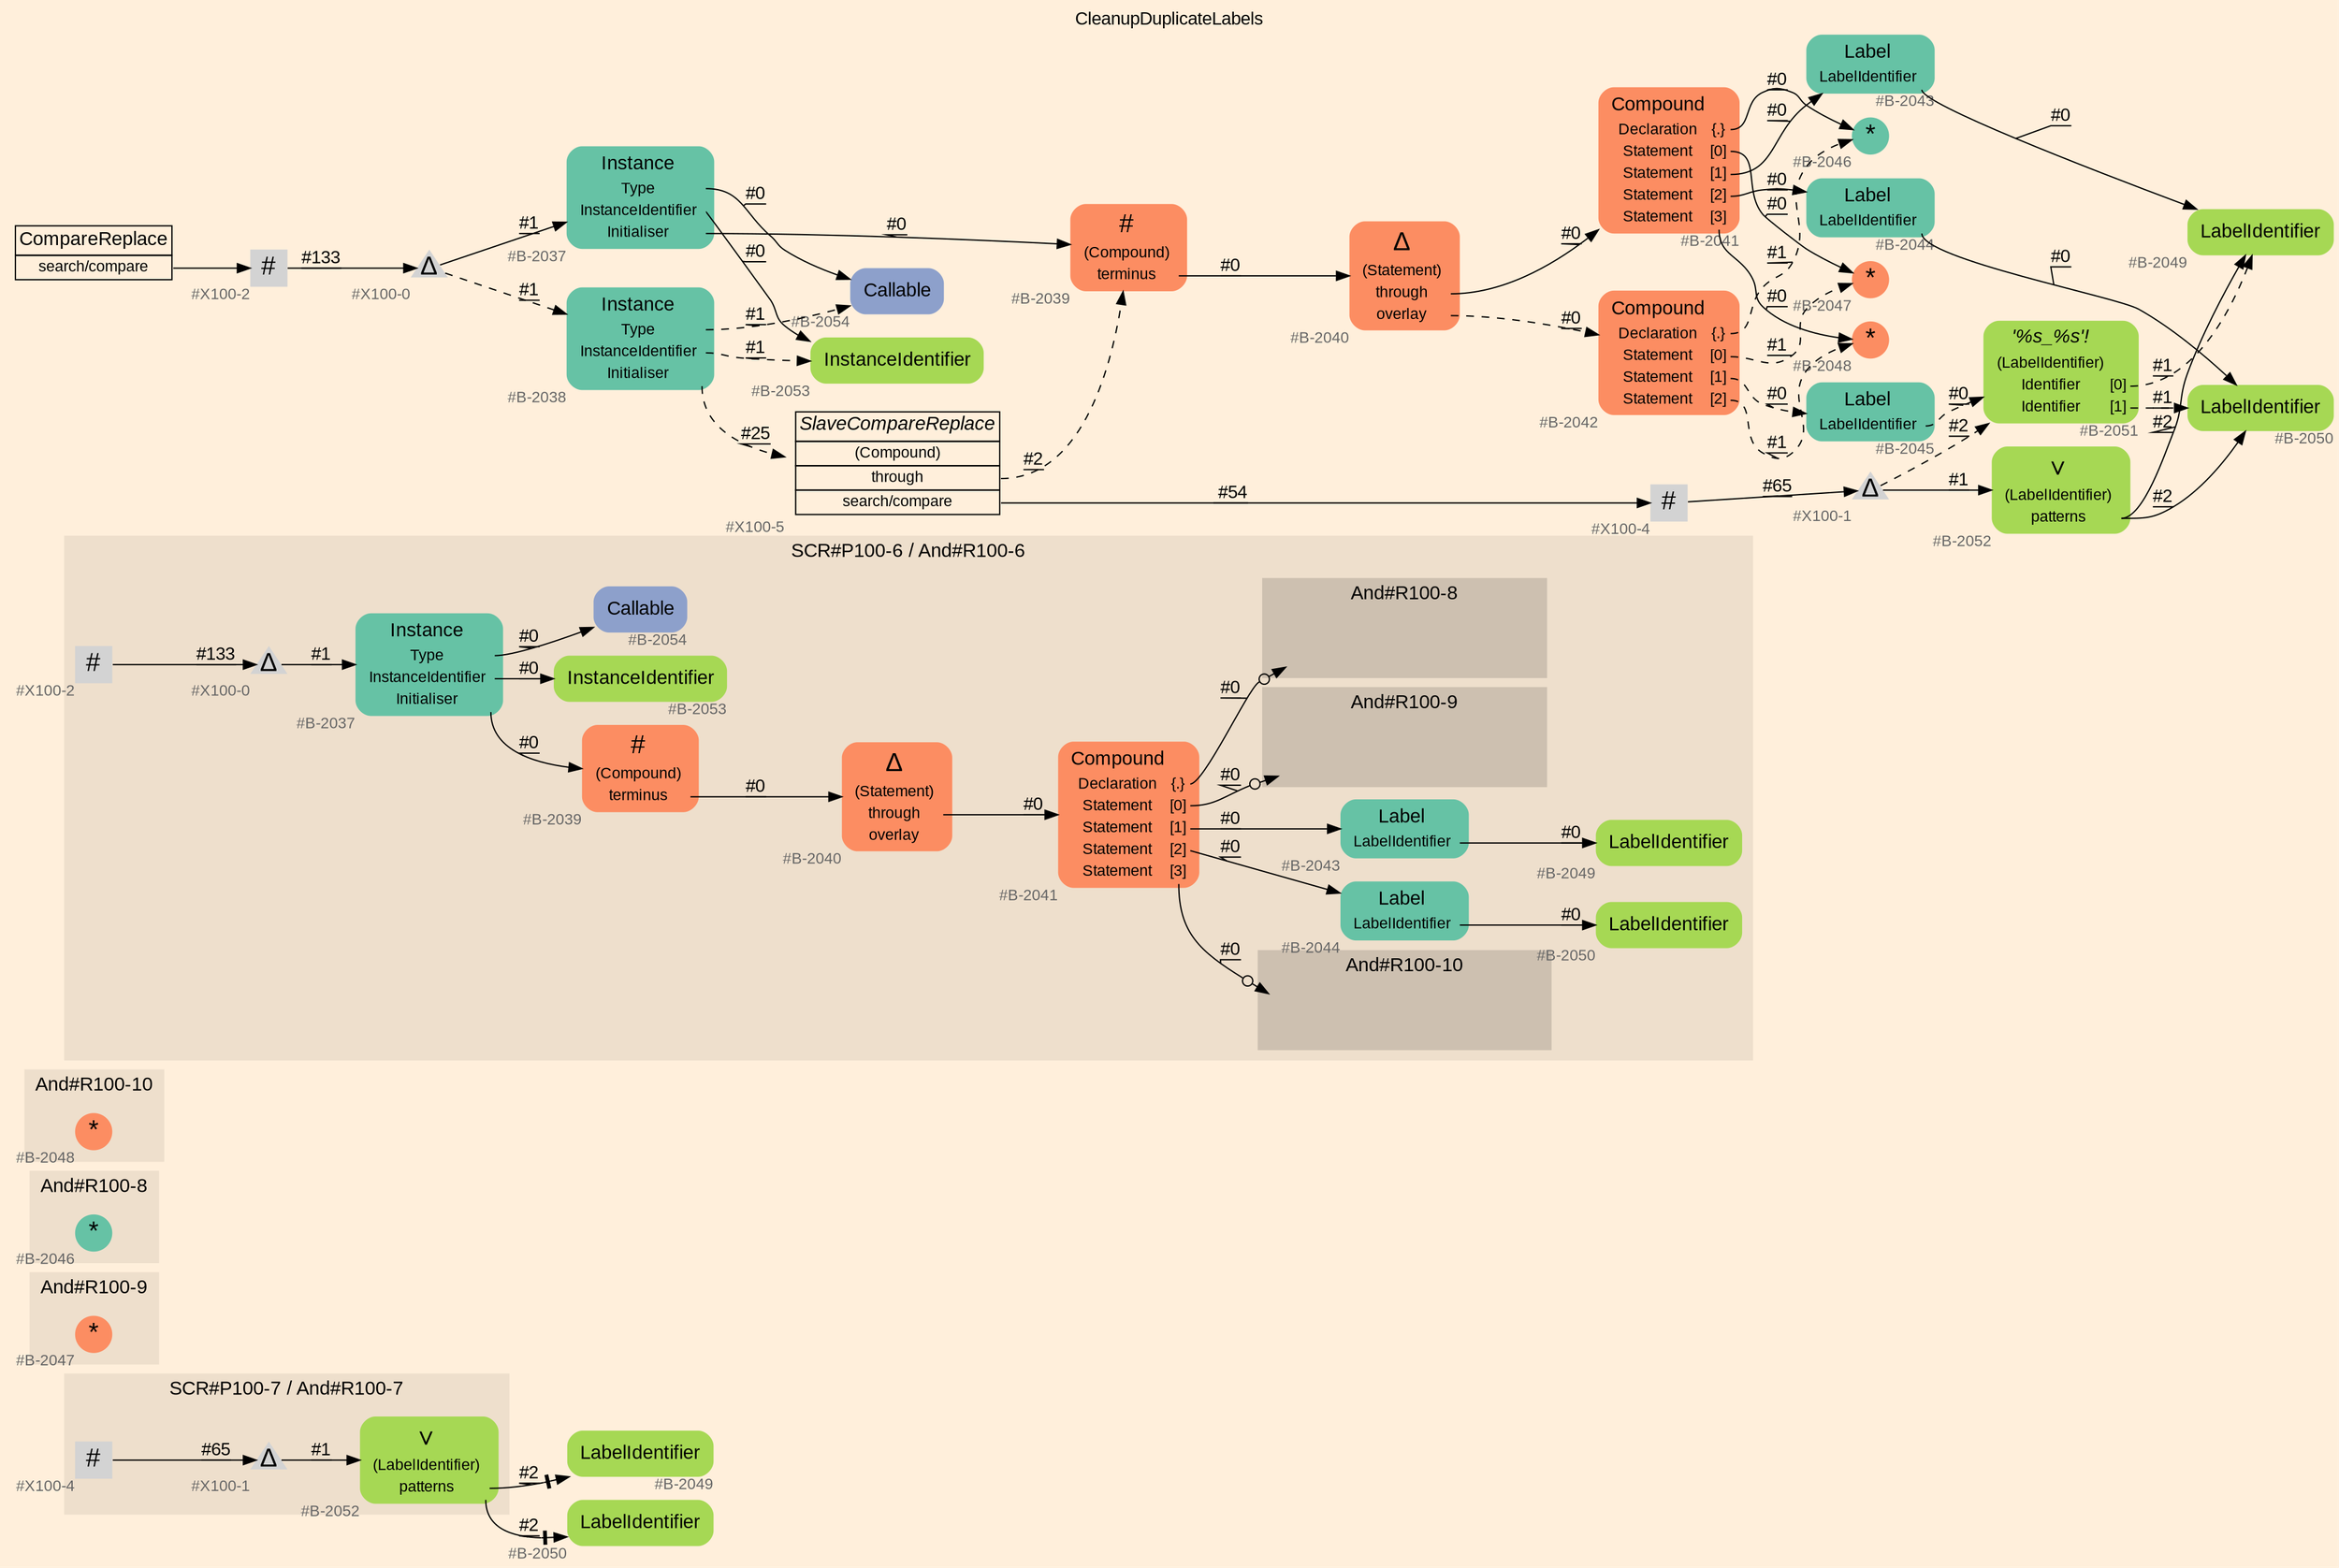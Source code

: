 digraph "CleanupDuplicateLabels" {
label = "CleanupDuplicateLabels"
labelloc = t
graph [
    rankdir = "LR"
    ranksep = 0.3
    bgcolor = antiquewhite1
    color = black
    fontcolor = black
    fontname = "Arial"
];
node [
    fontname = "Arial"
];
edge [
    fontname = "Arial"
];

// -------------------- figure And#R100-7 --------------------
// -------- region And#R100-7 ----------
subgraph "clusterAnd#R100-7" {
    label = "SCR#P100-7 / And#R100-7"
    style = "filled"
    color = antiquewhite2
    fontsize = "15"
    // -------- block And#R100-7/#X100-4 ----------
    "And#R100-7/#X100-4" [
        xlabel = "#X100-4"
        fontsize = "12"
        fontcolor = grey40
        shape = "square"
        label = <<FONT COLOR="black" POINT-SIZE="20">#</FONT>>
        style = "filled"
        penwidth = 0.0
        fixedsize = true
        width = 0.4
        height = 0.4
    ];
    
    // -------- block And#R100-7/#X100-1 ----------
    "And#R100-7/#X100-1" [
        xlabel = "#X100-1"
        fontsize = "12"
        fontcolor = grey40
        shape = "triangle"
        label = <<FONT COLOR="black" POINT-SIZE="20">Δ</FONT>>
        style = "filled"
        penwidth = 0.0
        fixedsize = true
        width = 0.4
        height = 0.4
    ];
    
    // -------- block And#R100-7/#B-2052 ----------
    "And#R100-7/#B-2052" [
        fillcolor = "/set28/5"
        xlabel = "#B-2052"
        fontsize = "12"
        fontcolor = grey40
        shape = "plaintext"
        label = <<TABLE BORDER="0" CELLBORDER="0" CELLSPACING="0">
         <TR><TD><FONT COLOR="black" POINT-SIZE="20">∨</FONT></TD></TR>
         <TR><TD><FONT COLOR="black" POINT-SIZE="12">(LabelIdentifier)</FONT></TD><TD PORT="port0"></TD></TR>
         <TR><TD><FONT COLOR="black" POINT-SIZE="12">patterns</FONT></TD><TD PORT="port1"></TD></TR>
        </TABLE>>
        style = "rounded,filled"
    ];
    
}

// -------- block And#R100-7/#B-2049 ----------
"And#R100-7/#B-2049" [
    fillcolor = "/set28/5"
    xlabel = "#B-2049"
    fontsize = "12"
    fontcolor = grey40
    shape = "plaintext"
    label = <<TABLE BORDER="0" CELLBORDER="0" CELLSPACING="0">
     <TR><TD><FONT COLOR="black" POINT-SIZE="15">LabelIdentifier</FONT></TD></TR>
    </TABLE>>
    style = "rounded,filled"
];

// -------- block And#R100-7/#B-2050 ----------
"And#R100-7/#B-2050" [
    fillcolor = "/set28/5"
    xlabel = "#B-2050"
    fontsize = "12"
    fontcolor = grey40
    shape = "plaintext"
    label = <<TABLE BORDER="0" CELLBORDER="0" CELLSPACING="0">
     <TR><TD><FONT COLOR="black" POINT-SIZE="15">LabelIdentifier</FONT></TD></TR>
    </TABLE>>
    style = "rounded,filled"
];

"And#R100-7/#X100-4" -> "And#R100-7/#X100-1" [
    label = "#65"
    decorate = true
    color = black
    fontcolor = black
];

"And#R100-7/#X100-1" -> "And#R100-7/#B-2052" [
    label = "#1"
    decorate = true
    color = black
    fontcolor = black
];

"And#R100-7/#B-2052":port1 -> "And#R100-7/#B-2049" [
    arrowhead="normalnonetee"
    label = "#2"
    decorate = true
    color = black
    fontcolor = black
];

"And#R100-7/#B-2052":port1 -> "And#R100-7/#B-2050" [
    arrowhead="normalnonetee"
    label = "#2"
    decorate = true
    color = black
    fontcolor = black
];


// -------------------- figure And#R100-9 --------------------
// -------- region And#R100-9 ----------
subgraph "clusterAnd#R100-9" {
    label = "And#R100-9"
    style = "filled"
    color = antiquewhite2
    fontsize = "15"
    // -------- block And#R100-9/#B-2047 ----------
    "And#R100-9/#B-2047" [
        fillcolor = "/set28/2"
        xlabel = "#B-2047"
        fontsize = "12"
        fontcolor = grey40
        shape = "circle"
        label = <<FONT COLOR="black" POINT-SIZE="20">*</FONT>>
        style = "filled"
        penwidth = 0.0
        fixedsize = true
        width = 0.4
        height = 0.4
    ];
    
}


// -------------------- figure And#R100-8 --------------------
// -------- region And#R100-8 ----------
subgraph "clusterAnd#R100-8" {
    label = "And#R100-8"
    style = "filled"
    color = antiquewhite2
    fontsize = "15"
    // -------- block And#R100-8/#B-2046 ----------
    "And#R100-8/#B-2046" [
        fillcolor = "/set28/1"
        xlabel = "#B-2046"
        fontsize = "12"
        fontcolor = grey40
        shape = "circle"
        label = <<FONT COLOR="black" POINT-SIZE="20">*</FONT>>
        style = "filled"
        penwidth = 0.0
        fixedsize = true
        width = 0.4
        height = 0.4
    ];
    
}


// -------------------- figure And#R100-10 --------------------
// -------- region And#R100-10 ----------
subgraph "clusterAnd#R100-10" {
    label = "And#R100-10"
    style = "filled"
    color = antiquewhite2
    fontsize = "15"
    // -------- block And#R100-10/#B-2048 ----------
    "And#R100-10/#B-2048" [
        fillcolor = "/set28/2"
        xlabel = "#B-2048"
        fontsize = "12"
        fontcolor = grey40
        shape = "circle"
        label = <<FONT COLOR="black" POINT-SIZE="20">*</FONT>>
        style = "filled"
        penwidth = 0.0
        fixedsize = true
        width = 0.4
        height = 0.4
    ];
    
}


// -------------------- figure And#R100-6 --------------------
// -------- region And#R100-6 ----------
subgraph "clusterAnd#R100-6" {
    label = "SCR#P100-6 / And#R100-6"
    style = "filled"
    color = antiquewhite2
    fontsize = "15"
    // -------- block And#R100-6/#B-2037 ----------
    "And#R100-6/#B-2037" [
        fillcolor = "/set28/1"
        xlabel = "#B-2037"
        fontsize = "12"
        fontcolor = grey40
        shape = "plaintext"
        label = <<TABLE BORDER="0" CELLBORDER="0" CELLSPACING="0">
         <TR><TD><FONT COLOR="black" POINT-SIZE="15">Instance</FONT></TD></TR>
         <TR><TD><FONT COLOR="black" POINT-SIZE="12">Type</FONT></TD><TD PORT="port0"></TD></TR>
         <TR><TD><FONT COLOR="black" POINT-SIZE="12">InstanceIdentifier</FONT></TD><TD PORT="port1"></TD></TR>
         <TR><TD><FONT COLOR="black" POINT-SIZE="12">Initialiser</FONT></TD><TD PORT="port2"></TD></TR>
        </TABLE>>
        style = "rounded,filled"
    ];
    
    // -------- block And#R100-6/#B-2039 ----------
    "And#R100-6/#B-2039" [
        fillcolor = "/set28/2"
        xlabel = "#B-2039"
        fontsize = "12"
        fontcolor = grey40
        shape = "plaintext"
        label = <<TABLE BORDER="0" CELLBORDER="0" CELLSPACING="0">
         <TR><TD><FONT COLOR="black" POINT-SIZE="20">#</FONT></TD></TR>
         <TR><TD><FONT COLOR="black" POINT-SIZE="12">(Compound)</FONT></TD><TD PORT="port0"></TD></TR>
         <TR><TD><FONT COLOR="black" POINT-SIZE="12">terminus</FONT></TD><TD PORT="port1"></TD></TR>
        </TABLE>>
        style = "rounded,filled"
    ];
    
    // -------- block And#R100-6/#B-2049 ----------
    "And#R100-6/#B-2049" [
        fillcolor = "/set28/5"
        xlabel = "#B-2049"
        fontsize = "12"
        fontcolor = grey40
        shape = "plaintext"
        label = <<TABLE BORDER="0" CELLBORDER="0" CELLSPACING="0">
         <TR><TD><FONT COLOR="black" POINT-SIZE="15">LabelIdentifier</FONT></TD></TR>
        </TABLE>>
        style = "rounded,filled"
    ];
    
    // -------- block And#R100-6/#B-2050 ----------
    "And#R100-6/#B-2050" [
        fillcolor = "/set28/5"
        xlabel = "#B-2050"
        fontsize = "12"
        fontcolor = grey40
        shape = "plaintext"
        label = <<TABLE BORDER="0" CELLBORDER="0" CELLSPACING="0">
         <TR><TD><FONT COLOR="black" POINT-SIZE="15">LabelIdentifier</FONT></TD></TR>
        </TABLE>>
        style = "rounded,filled"
    ];
    
    // -------- block And#R100-6/#X100-0 ----------
    "And#R100-6/#X100-0" [
        xlabel = "#X100-0"
        fontsize = "12"
        fontcolor = grey40
        shape = "triangle"
        label = <<FONT COLOR="black" POINT-SIZE="20">Δ</FONT>>
        style = "filled"
        penwidth = 0.0
        fixedsize = true
        width = 0.4
        height = 0.4
    ];
    
    // -------- block And#R100-6/#B-2040 ----------
    "And#R100-6/#B-2040" [
        fillcolor = "/set28/2"
        xlabel = "#B-2040"
        fontsize = "12"
        fontcolor = grey40
        shape = "plaintext"
        label = <<TABLE BORDER="0" CELLBORDER="0" CELLSPACING="0">
         <TR><TD><FONT COLOR="black" POINT-SIZE="20">Δ</FONT></TD></TR>
         <TR><TD><FONT COLOR="black" POINT-SIZE="12">(Statement)</FONT></TD><TD PORT="port0"></TD></TR>
         <TR><TD><FONT COLOR="black" POINT-SIZE="12">through</FONT></TD><TD PORT="port1"></TD></TR>
         <TR><TD><FONT COLOR="black" POINT-SIZE="12">overlay</FONT></TD><TD PORT="port2"></TD></TR>
        </TABLE>>
        style = "rounded,filled"
    ];
    
    // -------- block And#R100-6/#B-2054 ----------
    "And#R100-6/#B-2054" [
        fillcolor = "/set28/3"
        xlabel = "#B-2054"
        fontsize = "12"
        fontcolor = grey40
        shape = "plaintext"
        label = <<TABLE BORDER="0" CELLBORDER="0" CELLSPACING="0">
         <TR><TD><FONT COLOR="black" POINT-SIZE="15">Callable</FONT></TD></TR>
        </TABLE>>
        style = "rounded,filled"
    ];
    
    // -------- block And#R100-6/#B-2041 ----------
    "And#R100-6/#B-2041" [
        fillcolor = "/set28/2"
        xlabel = "#B-2041"
        fontsize = "12"
        fontcolor = grey40
        shape = "plaintext"
        label = <<TABLE BORDER="0" CELLBORDER="0" CELLSPACING="0">
         <TR><TD><FONT COLOR="black" POINT-SIZE="15">Compound</FONT></TD></TR>
         <TR><TD><FONT COLOR="black" POINT-SIZE="12">Declaration</FONT></TD><TD PORT="port0"><FONT COLOR="black" POINT-SIZE="12">{.}</FONT></TD></TR>
         <TR><TD><FONT COLOR="black" POINT-SIZE="12">Statement</FONT></TD><TD PORT="port1"><FONT COLOR="black" POINT-SIZE="12">[0]</FONT></TD></TR>
         <TR><TD><FONT COLOR="black" POINT-SIZE="12">Statement</FONT></TD><TD PORT="port2"><FONT COLOR="black" POINT-SIZE="12">[1]</FONT></TD></TR>
         <TR><TD><FONT COLOR="black" POINT-SIZE="12">Statement</FONT></TD><TD PORT="port3"><FONT COLOR="black" POINT-SIZE="12">[2]</FONT></TD></TR>
         <TR><TD><FONT COLOR="black" POINT-SIZE="12">Statement</FONT></TD><TD PORT="port4"><FONT COLOR="black" POINT-SIZE="12">[3]</FONT></TD></TR>
        </TABLE>>
        style = "rounded,filled"
    ];
    
    // -------- block And#R100-6/#X100-2 ----------
    "And#R100-6/#X100-2" [
        xlabel = "#X100-2"
        fontsize = "12"
        fontcolor = grey40
        shape = "square"
        label = <<FONT COLOR="black" POINT-SIZE="20">#</FONT>>
        style = "filled"
        penwidth = 0.0
        fixedsize = true
        width = 0.4
        height = 0.4
    ];
    
    // -------- block And#R100-6/#B-2043 ----------
    "And#R100-6/#B-2043" [
        fillcolor = "/set28/1"
        xlabel = "#B-2043"
        fontsize = "12"
        fontcolor = grey40
        shape = "plaintext"
        label = <<TABLE BORDER="0" CELLBORDER="0" CELLSPACING="0">
         <TR><TD><FONT COLOR="black" POINT-SIZE="15">Label</FONT></TD></TR>
         <TR><TD><FONT COLOR="black" POINT-SIZE="12">LabelIdentifier</FONT></TD><TD PORT="port0"></TD></TR>
        </TABLE>>
        style = "rounded,filled"
    ];
    
    // -------- block And#R100-6/#B-2053 ----------
    "And#R100-6/#B-2053" [
        fillcolor = "/set28/5"
        xlabel = "#B-2053"
        fontsize = "12"
        fontcolor = grey40
        shape = "plaintext"
        label = <<TABLE BORDER="0" CELLBORDER="0" CELLSPACING="0">
         <TR><TD><FONT COLOR="black" POINT-SIZE="15">InstanceIdentifier</FONT></TD></TR>
        </TABLE>>
        style = "rounded,filled"
    ];
    
    // -------- block And#R100-6/#B-2044 ----------
    "And#R100-6/#B-2044" [
        fillcolor = "/set28/1"
        xlabel = "#B-2044"
        fontsize = "12"
        fontcolor = grey40
        shape = "plaintext"
        label = <<TABLE BORDER="0" CELLBORDER="0" CELLSPACING="0">
         <TR><TD><FONT COLOR="black" POINT-SIZE="15">Label</FONT></TD></TR>
         <TR><TD><FONT COLOR="black" POINT-SIZE="12">LabelIdentifier</FONT></TD><TD PORT="port0"></TD></TR>
        </TABLE>>
        style = "rounded,filled"
    ];
    
    // -------- region And#R100-6/And#R100-8 ----------
    subgraph "clusterAnd#R100-6/And#R100-8" {
        label = "And#R100-8"
        style = "filled"
        color = antiquewhite3
        fontsize = "15"
        // -------- block And#R100-6/And#R100-8/#B-2046 ----------
        "And#R100-6/And#R100-8/#B-2046" [
            fillcolor = "/set28/1"
            xlabel = "#B-2046"
            fontsize = "12"
            fontcolor = grey40
            shape = "none"
            style = "invisible"
        ];
        
    }
    
    // -------- region And#R100-6/And#R100-9 ----------
    subgraph "clusterAnd#R100-6/And#R100-9" {
        label = "And#R100-9"
        style = "filled"
        color = antiquewhite3
        fontsize = "15"
        // -------- block And#R100-6/And#R100-9/#B-2047 ----------
        "And#R100-6/And#R100-9/#B-2047" [
            fillcolor = "/set28/2"
            xlabel = "#B-2047"
            fontsize = "12"
            fontcolor = grey40
            shape = "none"
            style = "invisible"
        ];
        
    }
    
    // -------- region And#R100-6/And#R100-10 ----------
    subgraph "clusterAnd#R100-6/And#R100-10" {
        label = "And#R100-10"
        style = "filled"
        color = antiquewhite3
        fontsize = "15"
        // -------- block And#R100-6/And#R100-10/#B-2048 ----------
        "And#R100-6/And#R100-10/#B-2048" [
            fillcolor = "/set28/2"
            xlabel = "#B-2048"
            fontsize = "12"
            fontcolor = grey40
            shape = "none"
            style = "invisible"
        ];
        
    }
    
}

"And#R100-6/#B-2037":port0 -> "And#R100-6/#B-2054" [
    label = "#0"
    decorate = true
    color = black
    fontcolor = black
];

"And#R100-6/#B-2037":port1 -> "And#R100-6/#B-2053" [
    label = "#0"
    decorate = true
    color = black
    fontcolor = black
];

"And#R100-6/#B-2037":port2 -> "And#R100-6/#B-2039" [
    label = "#0"
    decorate = true
    color = black
    fontcolor = black
];

"And#R100-6/#B-2039":port1 -> "And#R100-6/#B-2040" [
    label = "#0"
    decorate = true
    color = black
    fontcolor = black
];

"And#R100-6/#X100-0" -> "And#R100-6/#B-2037" [
    label = "#1"
    decorate = true
    color = black
    fontcolor = black
];

"And#R100-6/#B-2040":port1 -> "And#R100-6/#B-2041" [
    label = "#0"
    decorate = true
    color = black
    fontcolor = black
];

"And#R100-6/#B-2041":port0 -> "And#R100-6/And#R100-8/#B-2046" [
    arrowhead="normalnoneodot"
    label = "#0"
    decorate = true
    color = black
    fontcolor = black
];

"And#R100-6/#B-2041":port1 -> "And#R100-6/And#R100-9/#B-2047" [
    arrowhead="normalnoneodot"
    label = "#0"
    decorate = true
    color = black
    fontcolor = black
];

"And#R100-6/#B-2041":port2 -> "And#R100-6/#B-2043" [
    label = "#0"
    decorate = true
    color = black
    fontcolor = black
];

"And#R100-6/#B-2041":port3 -> "And#R100-6/#B-2044" [
    label = "#0"
    decorate = true
    color = black
    fontcolor = black
];

"And#R100-6/#B-2041":port4 -> "And#R100-6/And#R100-10/#B-2048" [
    arrowhead="normalnoneodot"
    label = "#0"
    decorate = true
    color = black
    fontcolor = black
];

"And#R100-6/#X100-2" -> "And#R100-6/#X100-0" [
    label = "#133"
    decorate = true
    color = black
    fontcolor = black
];

"And#R100-6/#B-2043":port0 -> "And#R100-6/#B-2049" [
    label = "#0"
    decorate = true
    color = black
    fontcolor = black
];

"And#R100-6/#B-2044":port0 -> "And#R100-6/#B-2050" [
    label = "#0"
    decorate = true
    color = black
    fontcolor = black
];


// -------------------- transformation figure --------------------
// -------- block CR#X100-3 ----------
"CR#X100-3" [
    fillcolor = antiquewhite1
    fontsize = "12"
    fontcolor = grey40
    shape = "plaintext"
    label = <<TABLE BORDER="0" CELLBORDER="1" CELLSPACING="0">
     <TR><TD><FONT COLOR="black" POINT-SIZE="15">CompareReplace</FONT></TD></TR>
     <TR><TD PORT="port0"><FONT COLOR="black" POINT-SIZE="12">search/compare</FONT></TD></TR>
    </TABLE>>
    style = "filled"
    color = black
];

// -------- block #X100-2 ----------
"#X100-2" [
    xlabel = "#X100-2"
    fontsize = "12"
    fontcolor = grey40
    shape = "square"
    label = <<FONT COLOR="black" POINT-SIZE="20">#</FONT>>
    style = "filled"
    penwidth = 0.0
    fixedsize = true
    width = 0.4
    height = 0.4
];

// -------- block #X100-0 ----------
"#X100-0" [
    xlabel = "#X100-0"
    fontsize = "12"
    fontcolor = grey40
    shape = "triangle"
    label = <<FONT COLOR="black" POINT-SIZE="20">Δ</FONT>>
    style = "filled"
    penwidth = 0.0
    fixedsize = true
    width = 0.4
    height = 0.4
];

// -------- block #B-2037 ----------
"#B-2037" [
    fillcolor = "/set28/1"
    xlabel = "#B-2037"
    fontsize = "12"
    fontcolor = grey40
    shape = "plaintext"
    label = <<TABLE BORDER="0" CELLBORDER="0" CELLSPACING="0">
     <TR><TD><FONT COLOR="black" POINT-SIZE="15">Instance</FONT></TD></TR>
     <TR><TD><FONT COLOR="black" POINT-SIZE="12">Type</FONT></TD><TD PORT="port0"></TD></TR>
     <TR><TD><FONT COLOR="black" POINT-SIZE="12">InstanceIdentifier</FONT></TD><TD PORT="port1"></TD></TR>
     <TR><TD><FONT COLOR="black" POINT-SIZE="12">Initialiser</FONT></TD><TD PORT="port2"></TD></TR>
    </TABLE>>
    style = "rounded,filled"
];

// -------- block #B-2054 ----------
"#B-2054" [
    fillcolor = "/set28/3"
    xlabel = "#B-2054"
    fontsize = "12"
    fontcolor = grey40
    shape = "plaintext"
    label = <<TABLE BORDER="0" CELLBORDER="0" CELLSPACING="0">
     <TR><TD><FONT COLOR="black" POINT-SIZE="15">Callable</FONT></TD></TR>
    </TABLE>>
    style = "rounded,filled"
];

// -------- block #B-2053 ----------
"#B-2053" [
    fillcolor = "/set28/5"
    xlabel = "#B-2053"
    fontsize = "12"
    fontcolor = grey40
    shape = "plaintext"
    label = <<TABLE BORDER="0" CELLBORDER="0" CELLSPACING="0">
     <TR><TD><FONT COLOR="black" POINT-SIZE="15">InstanceIdentifier</FONT></TD></TR>
    </TABLE>>
    style = "rounded,filled"
];

// -------- block #B-2039 ----------
"#B-2039" [
    fillcolor = "/set28/2"
    xlabel = "#B-2039"
    fontsize = "12"
    fontcolor = grey40
    shape = "plaintext"
    label = <<TABLE BORDER="0" CELLBORDER="0" CELLSPACING="0">
     <TR><TD><FONT COLOR="black" POINT-SIZE="20">#</FONT></TD></TR>
     <TR><TD><FONT COLOR="black" POINT-SIZE="12">(Compound)</FONT></TD><TD PORT="port0"></TD></TR>
     <TR><TD><FONT COLOR="black" POINT-SIZE="12">terminus</FONT></TD><TD PORT="port1"></TD></TR>
    </TABLE>>
    style = "rounded,filled"
];

// -------- block #B-2040 ----------
"#B-2040" [
    fillcolor = "/set28/2"
    xlabel = "#B-2040"
    fontsize = "12"
    fontcolor = grey40
    shape = "plaintext"
    label = <<TABLE BORDER="0" CELLBORDER="0" CELLSPACING="0">
     <TR><TD><FONT COLOR="black" POINT-SIZE="20">Δ</FONT></TD></TR>
     <TR><TD><FONT COLOR="black" POINT-SIZE="12">(Statement)</FONT></TD><TD PORT="port0"></TD></TR>
     <TR><TD><FONT COLOR="black" POINT-SIZE="12">through</FONT></TD><TD PORT="port1"></TD></TR>
     <TR><TD><FONT COLOR="black" POINT-SIZE="12">overlay</FONT></TD><TD PORT="port2"></TD></TR>
    </TABLE>>
    style = "rounded,filled"
];

// -------- block #B-2041 ----------
"#B-2041" [
    fillcolor = "/set28/2"
    xlabel = "#B-2041"
    fontsize = "12"
    fontcolor = grey40
    shape = "plaintext"
    label = <<TABLE BORDER="0" CELLBORDER="0" CELLSPACING="0">
     <TR><TD><FONT COLOR="black" POINT-SIZE="15">Compound</FONT></TD></TR>
     <TR><TD><FONT COLOR="black" POINT-SIZE="12">Declaration</FONT></TD><TD PORT="port0"><FONT COLOR="black" POINT-SIZE="12">{.}</FONT></TD></TR>
     <TR><TD><FONT COLOR="black" POINT-SIZE="12">Statement</FONT></TD><TD PORT="port1"><FONT COLOR="black" POINT-SIZE="12">[0]</FONT></TD></TR>
     <TR><TD><FONT COLOR="black" POINT-SIZE="12">Statement</FONT></TD><TD PORT="port2"><FONT COLOR="black" POINT-SIZE="12">[1]</FONT></TD></TR>
     <TR><TD><FONT COLOR="black" POINT-SIZE="12">Statement</FONT></TD><TD PORT="port3"><FONT COLOR="black" POINT-SIZE="12">[2]</FONT></TD></TR>
     <TR><TD><FONT COLOR="black" POINT-SIZE="12">Statement</FONT></TD><TD PORT="port4"><FONT COLOR="black" POINT-SIZE="12">[3]</FONT></TD></TR>
    </TABLE>>
    style = "rounded,filled"
];

// -------- block #B-2046 ----------
"#B-2046" [
    fillcolor = "/set28/1"
    xlabel = "#B-2046"
    fontsize = "12"
    fontcolor = grey40
    shape = "circle"
    label = <<FONT COLOR="black" POINT-SIZE="20">*</FONT>>
    style = "filled"
    penwidth = 0.0
    fixedsize = true
    width = 0.4
    height = 0.4
];

// -------- block #B-2047 ----------
"#B-2047" [
    fillcolor = "/set28/2"
    xlabel = "#B-2047"
    fontsize = "12"
    fontcolor = grey40
    shape = "circle"
    label = <<FONT COLOR="black" POINT-SIZE="20">*</FONT>>
    style = "filled"
    penwidth = 0.0
    fixedsize = true
    width = 0.4
    height = 0.4
];

// -------- block #B-2043 ----------
"#B-2043" [
    fillcolor = "/set28/1"
    xlabel = "#B-2043"
    fontsize = "12"
    fontcolor = grey40
    shape = "plaintext"
    label = <<TABLE BORDER="0" CELLBORDER="0" CELLSPACING="0">
     <TR><TD><FONT COLOR="black" POINT-SIZE="15">Label</FONT></TD></TR>
     <TR><TD><FONT COLOR="black" POINT-SIZE="12">LabelIdentifier</FONT></TD><TD PORT="port0"></TD></TR>
    </TABLE>>
    style = "rounded,filled"
];

// -------- block #B-2049 ----------
"#B-2049" [
    fillcolor = "/set28/5"
    xlabel = "#B-2049"
    fontsize = "12"
    fontcolor = grey40
    shape = "plaintext"
    label = <<TABLE BORDER="0" CELLBORDER="0" CELLSPACING="0">
     <TR><TD><FONT COLOR="black" POINT-SIZE="15">LabelIdentifier</FONT></TD></TR>
    </TABLE>>
    style = "rounded,filled"
];

// -------- block #B-2044 ----------
"#B-2044" [
    fillcolor = "/set28/1"
    xlabel = "#B-2044"
    fontsize = "12"
    fontcolor = grey40
    shape = "plaintext"
    label = <<TABLE BORDER="0" CELLBORDER="0" CELLSPACING="0">
     <TR><TD><FONT COLOR="black" POINT-SIZE="15">Label</FONT></TD></TR>
     <TR><TD><FONT COLOR="black" POINT-SIZE="12">LabelIdentifier</FONT></TD><TD PORT="port0"></TD></TR>
    </TABLE>>
    style = "rounded,filled"
];

// -------- block #B-2050 ----------
"#B-2050" [
    fillcolor = "/set28/5"
    xlabel = "#B-2050"
    fontsize = "12"
    fontcolor = grey40
    shape = "plaintext"
    label = <<TABLE BORDER="0" CELLBORDER="0" CELLSPACING="0">
     <TR><TD><FONT COLOR="black" POINT-SIZE="15">LabelIdentifier</FONT></TD></TR>
    </TABLE>>
    style = "rounded,filled"
];

// -------- block #B-2048 ----------
"#B-2048" [
    fillcolor = "/set28/2"
    xlabel = "#B-2048"
    fontsize = "12"
    fontcolor = grey40
    shape = "circle"
    label = <<FONT COLOR="black" POINT-SIZE="20">*</FONT>>
    style = "filled"
    penwidth = 0.0
    fixedsize = true
    width = 0.4
    height = 0.4
];

// -------- block #B-2042 ----------
"#B-2042" [
    fillcolor = "/set28/2"
    xlabel = "#B-2042"
    fontsize = "12"
    fontcolor = grey40
    shape = "plaintext"
    label = <<TABLE BORDER="0" CELLBORDER="0" CELLSPACING="0">
     <TR><TD><FONT COLOR="black" POINT-SIZE="15">Compound</FONT></TD></TR>
     <TR><TD><FONT COLOR="black" POINT-SIZE="12">Declaration</FONT></TD><TD PORT="port0"><FONT COLOR="black" POINT-SIZE="12">{.}</FONT></TD></TR>
     <TR><TD><FONT COLOR="black" POINT-SIZE="12">Statement</FONT></TD><TD PORT="port1"><FONT COLOR="black" POINT-SIZE="12">[0]</FONT></TD></TR>
     <TR><TD><FONT COLOR="black" POINT-SIZE="12">Statement</FONT></TD><TD PORT="port2"><FONT COLOR="black" POINT-SIZE="12">[1]</FONT></TD></TR>
     <TR><TD><FONT COLOR="black" POINT-SIZE="12">Statement</FONT></TD><TD PORT="port3"><FONT COLOR="black" POINT-SIZE="12">[2]</FONT></TD></TR>
    </TABLE>>
    style = "rounded,filled"
];

// -------- block #B-2045 ----------
"#B-2045" [
    fillcolor = "/set28/1"
    xlabel = "#B-2045"
    fontsize = "12"
    fontcolor = grey40
    shape = "plaintext"
    label = <<TABLE BORDER="0" CELLBORDER="0" CELLSPACING="0">
     <TR><TD><FONT COLOR="black" POINT-SIZE="15">Label</FONT></TD></TR>
     <TR><TD><FONT COLOR="black" POINT-SIZE="12">LabelIdentifier</FONT></TD><TD PORT="port0"></TD></TR>
    </TABLE>>
    style = "rounded,filled"
];

// -------- block #B-2051 ----------
"#B-2051" [
    fillcolor = "/set28/5"
    xlabel = "#B-2051"
    fontsize = "12"
    fontcolor = grey40
    shape = "plaintext"
    label = <<TABLE BORDER="0" CELLBORDER="0" CELLSPACING="0">
     <TR><TD><FONT COLOR="black" POINT-SIZE="15"><I>'%s_%s'!</I></FONT></TD></TR>
     <TR><TD><FONT COLOR="black" POINT-SIZE="12">(LabelIdentifier)</FONT></TD><TD PORT="port0"></TD></TR>
     <TR><TD><FONT COLOR="black" POINT-SIZE="12">Identifier</FONT></TD><TD PORT="port1"><FONT COLOR="black" POINT-SIZE="12">[0]</FONT></TD></TR>
     <TR><TD><FONT COLOR="black" POINT-SIZE="12">Identifier</FONT></TD><TD PORT="port2"><FONT COLOR="black" POINT-SIZE="12">[1]</FONT></TD></TR>
    </TABLE>>
    style = "rounded,filled"
];

// -------- block #B-2038 ----------
"#B-2038" [
    fillcolor = "/set28/1"
    xlabel = "#B-2038"
    fontsize = "12"
    fontcolor = grey40
    shape = "plaintext"
    label = <<TABLE BORDER="0" CELLBORDER="0" CELLSPACING="0">
     <TR><TD><FONT COLOR="black" POINT-SIZE="15">Instance</FONT></TD></TR>
     <TR><TD><FONT COLOR="black" POINT-SIZE="12">Type</FONT></TD><TD PORT="port0"></TD></TR>
     <TR><TD><FONT COLOR="black" POINT-SIZE="12">InstanceIdentifier</FONT></TD><TD PORT="port1"></TD></TR>
     <TR><TD><FONT COLOR="black" POINT-SIZE="12">Initialiser</FONT></TD><TD PORT="port2"></TD></TR>
    </TABLE>>
    style = "rounded,filled"
];

// -------- block #X100-5 ----------
"#X100-5" [
    fillcolor = antiquewhite1
    xlabel = "#X100-5"
    fontsize = "12"
    fontcolor = grey40
    shape = "plaintext"
    label = <<TABLE BORDER="0" CELLBORDER="1" CELLSPACING="0">
     <TR><TD><FONT COLOR="black" POINT-SIZE="15"><I>SlaveCompareReplace</I></FONT></TD></TR>
     <TR><TD PORT="port0"><FONT COLOR="black" POINT-SIZE="12">(Compound)</FONT></TD></TR>
     <TR><TD PORT="port1"><FONT COLOR="black" POINT-SIZE="12">through</FONT></TD></TR>
     <TR><TD PORT="port2"><FONT COLOR="black" POINT-SIZE="12">search/compare</FONT></TD></TR>
    </TABLE>>
    style = "filled"
    color = black
];

// -------- block #X100-4 ----------
"#X100-4" [
    xlabel = "#X100-4"
    fontsize = "12"
    fontcolor = grey40
    shape = "square"
    label = <<FONT COLOR="black" POINT-SIZE="20">#</FONT>>
    style = "filled"
    penwidth = 0.0
    fixedsize = true
    width = 0.4
    height = 0.4
];

// -------- block #X100-1 ----------
"#X100-1" [
    xlabel = "#X100-1"
    fontsize = "12"
    fontcolor = grey40
    shape = "triangle"
    label = <<FONT COLOR="black" POINT-SIZE="20">Δ</FONT>>
    style = "filled"
    penwidth = 0.0
    fixedsize = true
    width = 0.4
    height = 0.4
];

// -------- block #B-2052 ----------
"#B-2052" [
    fillcolor = "/set28/5"
    xlabel = "#B-2052"
    fontsize = "12"
    fontcolor = grey40
    shape = "plaintext"
    label = <<TABLE BORDER="0" CELLBORDER="0" CELLSPACING="0">
     <TR><TD><FONT COLOR="black" POINT-SIZE="20">∨</FONT></TD></TR>
     <TR><TD><FONT COLOR="black" POINT-SIZE="12">(LabelIdentifier)</FONT></TD><TD PORT="port0"></TD></TR>
     <TR><TD><FONT COLOR="black" POINT-SIZE="12">patterns</FONT></TD><TD PORT="port1"></TD></TR>
    </TABLE>>
    style = "rounded,filled"
];

"CR#X100-3":port0 -> "#X100-2" [
    label = ""
    decorate = true
    color = black
    fontcolor = black
];

"#X100-2" -> "#X100-0" [
    label = "#133"
    decorate = true
    color = black
    fontcolor = black
];

"#X100-0" -> "#B-2037" [
    label = "#1"
    decorate = true
    color = black
    fontcolor = black
];

"#X100-0" -> "#B-2038" [
    style="dashed"
    label = "#1"
    decorate = true
    color = black
    fontcolor = black
];

"#B-2037":port0 -> "#B-2054" [
    label = "#0"
    decorate = true
    color = black
    fontcolor = black
];

"#B-2037":port1 -> "#B-2053" [
    label = "#0"
    decorate = true
    color = black
    fontcolor = black
];

"#B-2037":port2 -> "#B-2039" [
    label = "#0"
    decorate = true
    color = black
    fontcolor = black
];

"#B-2039":port1 -> "#B-2040" [
    label = "#0"
    decorate = true
    color = black
    fontcolor = black
];

"#B-2040":port1 -> "#B-2041" [
    label = "#0"
    decorate = true
    color = black
    fontcolor = black
];

"#B-2040":port2 -> "#B-2042" [
    style="dashed"
    label = "#0"
    decorate = true
    color = black
    fontcolor = black
];

"#B-2041":port0 -> "#B-2046" [
    label = "#0"
    decorate = true
    color = black
    fontcolor = black
];

"#B-2041":port1 -> "#B-2047" [
    label = "#0"
    decorate = true
    color = black
    fontcolor = black
];

"#B-2041":port2 -> "#B-2043" [
    label = "#0"
    decorate = true
    color = black
    fontcolor = black
];

"#B-2041":port3 -> "#B-2044" [
    label = "#0"
    decorate = true
    color = black
    fontcolor = black
];

"#B-2041":port4 -> "#B-2048" [
    label = "#0"
    decorate = true
    color = black
    fontcolor = black
];

"#B-2043":port0 -> "#B-2049" [
    label = "#0"
    decorate = true
    color = black
    fontcolor = black
];

"#B-2044":port0 -> "#B-2050" [
    label = "#0"
    decorate = true
    color = black
    fontcolor = black
];

"#B-2042":port0 -> "#B-2046" [
    style="dashed"
    label = "#1"
    decorate = true
    color = black
    fontcolor = black
];

"#B-2042":port1 -> "#B-2047" [
    style="dashed"
    label = "#1"
    decorate = true
    color = black
    fontcolor = black
];

"#B-2042":port2 -> "#B-2045" [
    style="dashed"
    label = "#0"
    decorate = true
    color = black
    fontcolor = black
];

"#B-2042":port3 -> "#B-2048" [
    style="dashed"
    label = "#1"
    decorate = true
    color = black
    fontcolor = black
];

"#B-2045":port0 -> "#B-2051" [
    style="dashed"
    label = "#0"
    decorate = true
    color = black
    fontcolor = black
];

"#B-2051":port1 -> "#B-2049" [
    style="dashed"
    label = "#1"
    decorate = true
    color = black
    fontcolor = black
];

"#B-2051":port2 -> "#B-2050" [
    style="dashed"
    label = "#1"
    decorate = true
    color = black
    fontcolor = black
];

"#B-2038":port0 -> "#B-2054" [
    style="dashed"
    label = "#1"
    decorate = true
    color = black
    fontcolor = black
];

"#B-2038":port1 -> "#B-2053" [
    style="dashed"
    label = "#1"
    decorate = true
    color = black
    fontcolor = black
];

"#B-2038":port2 -> "#X100-5" [
    style="dashed"
    label = "#25"
    decorate = true
    color = black
    fontcolor = black
];

"#X100-5":port1 -> "#B-2039" [
    style="dashed"
    label = "#2"
    decorate = true
    color = black
    fontcolor = black
];

"#X100-5":port2 -> "#X100-4" [
    label = " #54"
    decorate = true
    color = black
    fontcolor = black
];

"#X100-4" -> "#X100-1" [
    label = "#65"
    decorate = true
    color = black
    fontcolor = black
];

"#X100-1" -> "#B-2052" [
    label = "#1"
    decorate = true
    color = black
    fontcolor = black
];

"#X100-1" -> "#B-2051" [
    style="dashed"
    label = "#2"
    decorate = true
    color = black
    fontcolor = black
];

"#B-2052":port1 -> "#B-2049" [
    label = "#2"
    decorate = true
    color = black
    fontcolor = black
];

"#B-2052":port1 -> "#B-2050" [
    label = "#2"
    decorate = true
    color = black
    fontcolor = black
];


}
